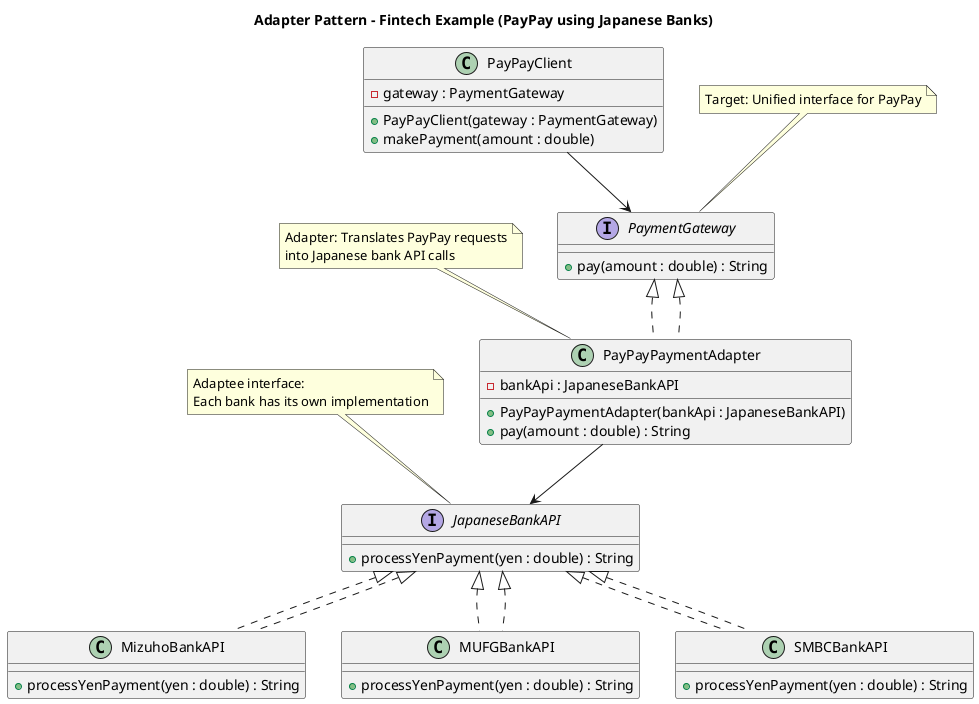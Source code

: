 @startuml
title Adapter Pattern - Fintech Example (PayPay using Japanese Banks)

/'
 PayPay wants to process payments
 through different Japanese banks.
 Each bank exposes its own API (Adaptee),
 so we need an Adapter to unify them.
'/

interface PaymentGateway {
    + pay(amount : double) : String
}

class PayPayPaymentAdapter implements PaymentGateway {
    - bankApi : JapaneseBankAPI
    + PayPayPaymentAdapter(bankApi : JapaneseBankAPI)
    + pay(amount : double) : String
}

interface JapaneseBankAPI {
    + processYenPayment(yen : double) : String
}

class MizuhoBankAPI implements JapaneseBankAPI {
    + processYenPayment(yen : double) : String
}

class MUFGBankAPI implements JapaneseBankAPI {
    + processYenPayment(yen : double) : String
}

class SMBCBankAPI implements JapaneseBankAPI {
    + processYenPayment(yen : double) : String
}

class PayPayClient {
    - gateway : PaymentGateway
    + PayPayClient(gateway : PaymentGateway)
    + makePayment(amount : double)
}

PaymentGateway <|.. PayPayPaymentAdapter
PayPayPaymentAdapter --> JapaneseBankAPI
JapaneseBankAPI <|.. MizuhoBankAPI
JapaneseBankAPI <|.. MUFGBankAPI
JapaneseBankAPI <|.. SMBCBankAPI
PayPayClient --> PaymentGateway

note top of PaymentGateway
Target: Unified interface for PayPay
end note

note top of PayPayPaymentAdapter
Adapter: Translates PayPay requests
into Japanese bank API calls
end note

note top of JapaneseBankAPI
Adaptee interface:
Each bank has its own implementation
end note

@enduml
